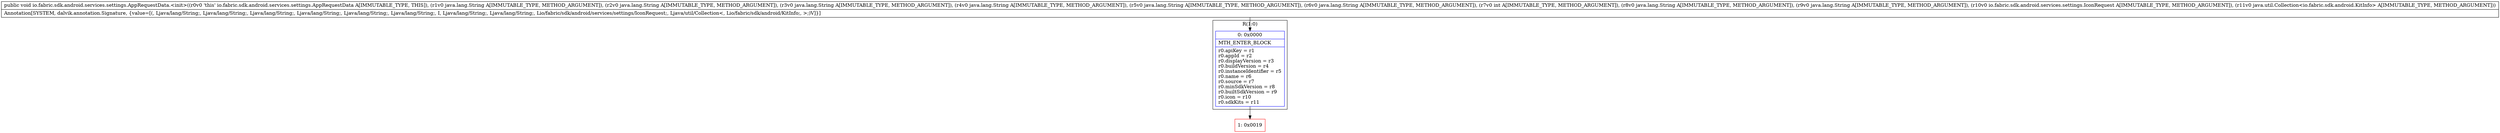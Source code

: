 digraph "CFG forio.fabric.sdk.android.services.settings.AppRequestData.\<init\>(Ljava\/lang\/String;Ljava\/lang\/String;Ljava\/lang\/String;Ljava\/lang\/String;Ljava\/lang\/String;Ljava\/lang\/String;ILjava\/lang\/String;Ljava\/lang\/String;Lio\/fabric\/sdk\/android\/services\/settings\/IconRequest;Ljava\/util\/Collection;)V" {
subgraph cluster_Region_1026180145 {
label = "R(1:0)";
node [shape=record,color=blue];
Node_0 [shape=record,label="{0\:\ 0x0000|MTH_ENTER_BLOCK\l|r0.apiKey = r1\lr0.appId = r2\lr0.displayVersion = r3\lr0.buildVersion = r4\lr0.instanceIdentifier = r5\lr0.name = r6\lr0.source = r7\lr0.minSdkVersion = r8\lr0.builtSdkVersion = r9\lr0.icon = r10\lr0.sdkKits = r11\l}"];
}
Node_1 [shape=record,color=red,label="{1\:\ 0x0019}"];
MethodNode[shape=record,label="{public void io.fabric.sdk.android.services.settings.AppRequestData.\<init\>((r0v0 'this' io.fabric.sdk.android.services.settings.AppRequestData A[IMMUTABLE_TYPE, THIS]), (r1v0 java.lang.String A[IMMUTABLE_TYPE, METHOD_ARGUMENT]), (r2v0 java.lang.String A[IMMUTABLE_TYPE, METHOD_ARGUMENT]), (r3v0 java.lang.String A[IMMUTABLE_TYPE, METHOD_ARGUMENT]), (r4v0 java.lang.String A[IMMUTABLE_TYPE, METHOD_ARGUMENT]), (r5v0 java.lang.String A[IMMUTABLE_TYPE, METHOD_ARGUMENT]), (r6v0 java.lang.String A[IMMUTABLE_TYPE, METHOD_ARGUMENT]), (r7v0 int A[IMMUTABLE_TYPE, METHOD_ARGUMENT]), (r8v0 java.lang.String A[IMMUTABLE_TYPE, METHOD_ARGUMENT]), (r9v0 java.lang.String A[IMMUTABLE_TYPE, METHOD_ARGUMENT]), (r10v0 io.fabric.sdk.android.services.settings.IconRequest A[IMMUTABLE_TYPE, METHOD_ARGUMENT]), (r11v0 java.util.Collection\<io.fabric.sdk.android.KitInfo\> A[IMMUTABLE_TYPE, METHOD_ARGUMENT]))  | Annotation[SYSTEM, dalvik.annotation.Signature, \{value=[(, Ljava\/lang\/String;, Ljava\/lang\/String;, Ljava\/lang\/String;, Ljava\/lang\/String;, Ljava\/lang\/String;, Ljava\/lang\/String;, I, Ljava\/lang\/String;, Ljava\/lang\/String;, Lio\/fabric\/sdk\/android\/services\/settings\/IconRequest;, Ljava\/util\/Collection\<, Lio\/fabric\/sdk\/android\/KitInfo;, \>;)V]\}]\l}"];
MethodNode -> Node_0;
Node_0 -> Node_1;
}

